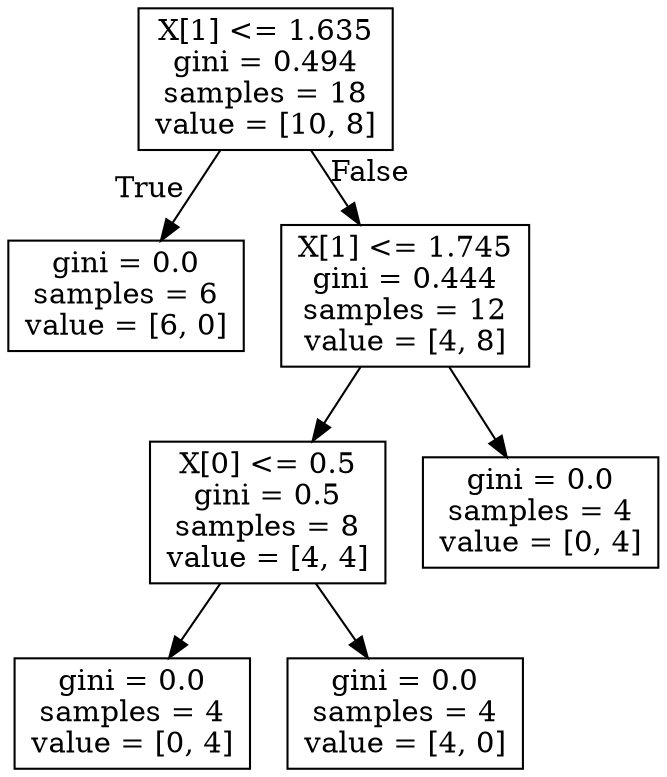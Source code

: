 digraph Tree {
node [shape=box] ;
0 [label="X[1] <= 1.635\ngini = 0.494\nsamples = 18\nvalue = [10, 8]"] ;
1 [label="gini = 0.0\nsamples = 6\nvalue = [6, 0]"] ;
0 -> 1 [labeldistance=2.5, labelangle=45, headlabel="True"] ;
2 [label="X[1] <= 1.745\ngini = 0.444\nsamples = 12\nvalue = [4, 8]"] ;
0 -> 2 [labeldistance=2.5, labelangle=-45, headlabel="False"] ;
3 [label="X[0] <= 0.5\ngini = 0.5\nsamples = 8\nvalue = [4, 4]"] ;
2 -> 3 ;
4 [label="gini = 0.0\nsamples = 4\nvalue = [0, 4]"] ;
3 -> 4 ;
5 [label="gini = 0.0\nsamples = 4\nvalue = [4, 0]"] ;
3 -> 5 ;
6 [label="gini = 0.0\nsamples = 4\nvalue = [0, 4]"] ;
2 -> 6 ;
}